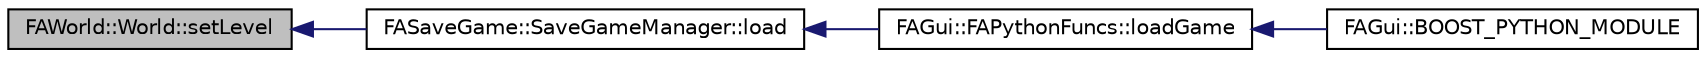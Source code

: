 digraph G
{
  edge [fontname="Helvetica",fontsize="10",labelfontname="Helvetica",labelfontsize="10"];
  node [fontname="Helvetica",fontsize="10",shape=record];
  rankdir="LR";
  Node1 [label="FAWorld::World::setLevel",height=0.2,width=0.4,color="black", fillcolor="grey75", style="filled" fontcolor="black"];
  Node1 -> Node2 [dir="back",color="midnightblue",fontsize="10",style="solid",fontname="Helvetica"];
  Node2 [label="FASaveGame::SaveGameManager::load",height=0.2,width=0.4,color="black", fillcolor="white", style="filled",URL="$class_f_a_save_game_1_1_save_game_manager.html#a850dea5a0a18721bebd30e31bc47410b"];
  Node2 -> Node3 [dir="back",color="midnightblue",fontsize="10",style="solid",fontname="Helvetica"];
  Node3 [label="FAGui::FAPythonFuncs::loadGame",height=0.2,width=0.4,color="black", fillcolor="white", style="filled",URL="$class_f_a_gui_1_1_f_a_python_funcs.html#afbc6e00b8cd71c9d4a7e89739eb3955f"];
  Node3 -> Node4 [dir="back",color="midnightblue",fontsize="10",style="solid",fontname="Helvetica"];
  Node4 [label="FAGui::BOOST_PYTHON_MODULE",height=0.2,width=0.4,color="black", fillcolor="white", style="filled",URL="$namespace_f_a_gui.html#afbfc2a5c5a5f9d7a9f9465179a85b8a4"];
}
